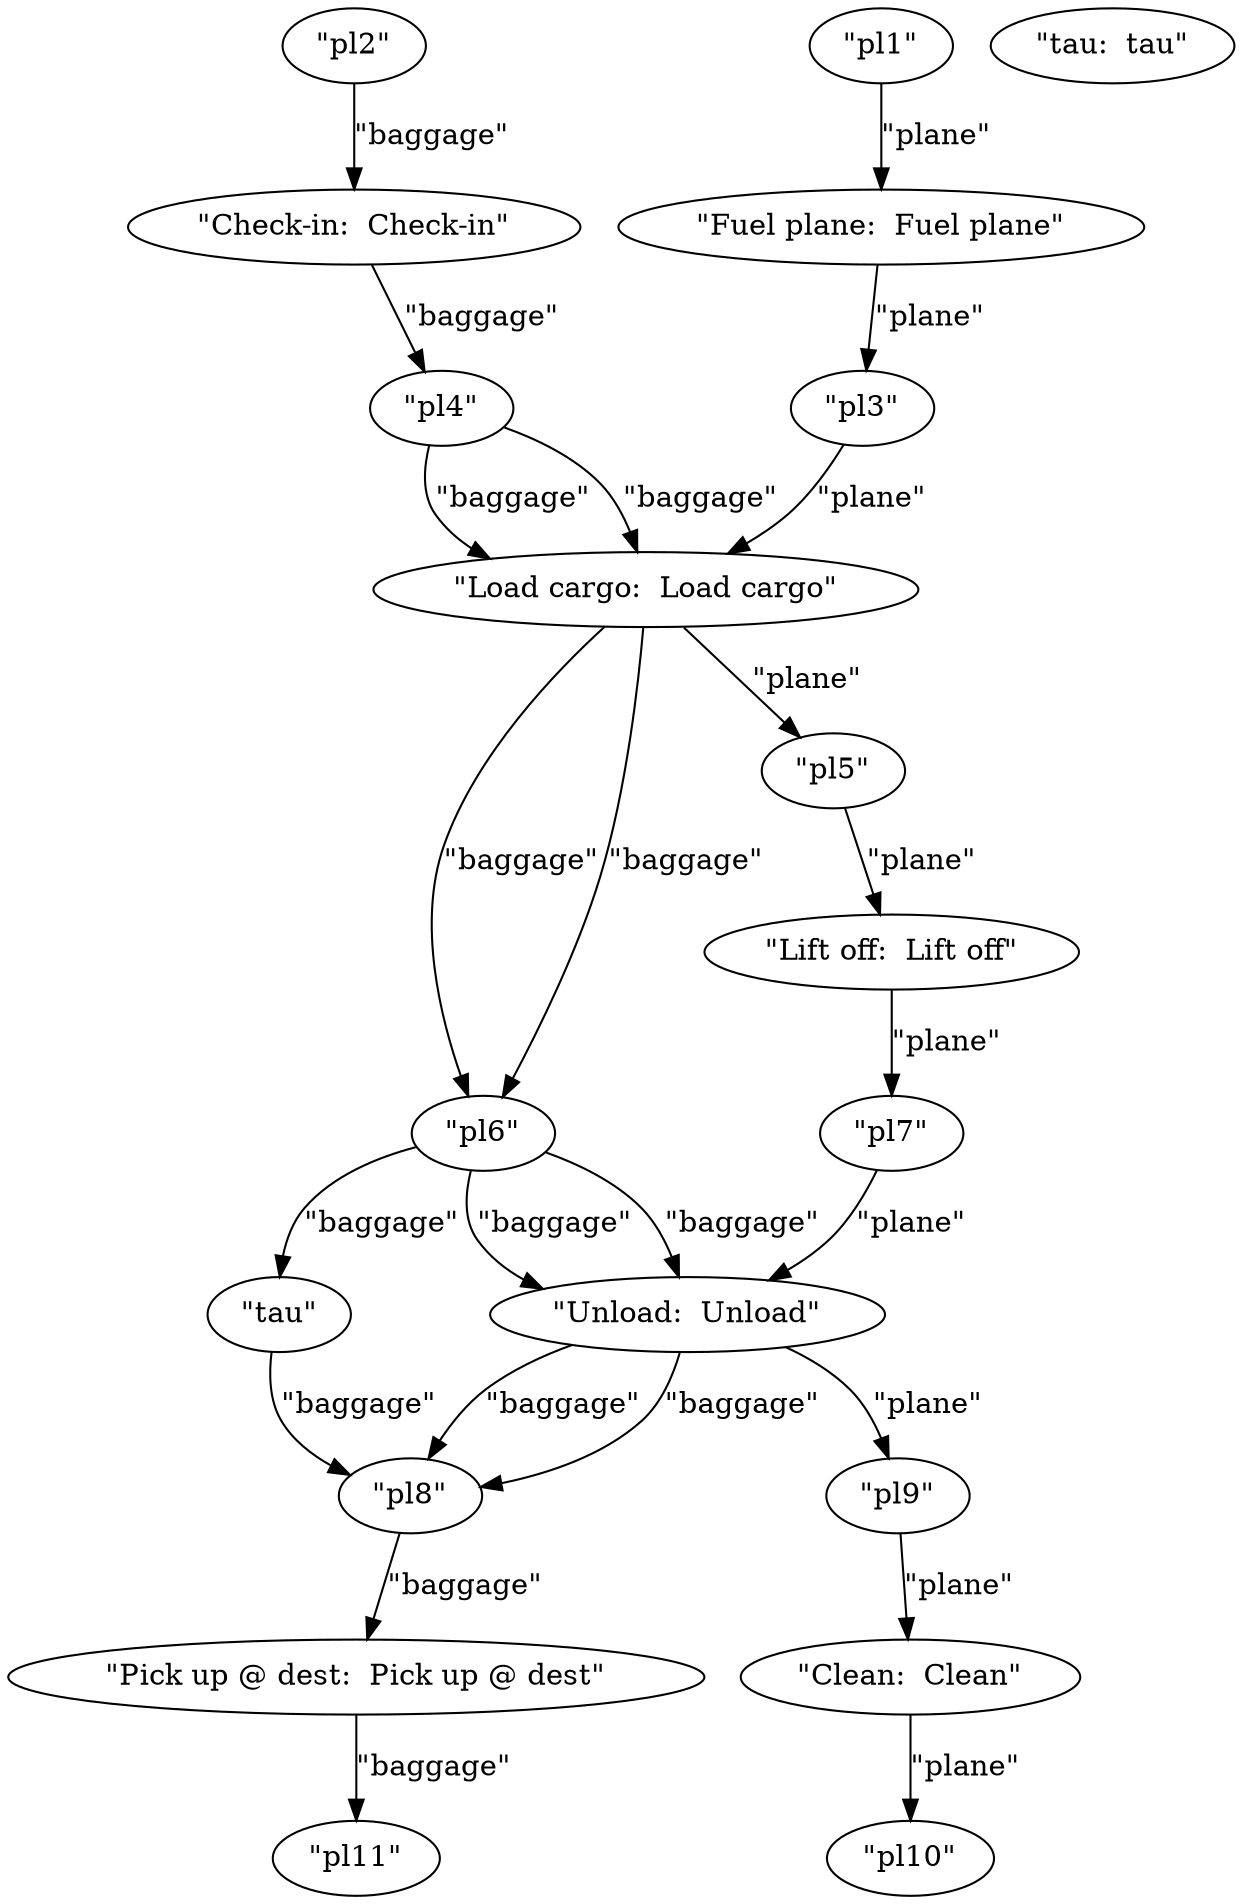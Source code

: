 digraph {
    0 [ label = "\"pl2\"" ]
    1 [ label = "\"pl9\"" ]
    2 [ label = "\"pl10\"" ]
    3 [ label = "\"pl11\"" ]
    4 [ label = "\"pl4\"" ]
    5 [ label = "\"pl3\"" ]
    6 [ label = "\"pl6\"" ]
    7 [ label = "\"pl8\"" ]
    8 [ label = "\"pl1\"" ]
    9 [ label = "\"pl5\"" ]
    10 [ label = "\"pl7\"" ]
    11 [ label = "\"Pick up @ dest:  Pick up @ dest\"" ]
    12 [ label = "\"Check-in:  Check-in\"" ]
    13 [ label = "\"Clean:  Clean\"" ]
    14 [ label = "\"tau:  tau\"" ]
    15 [ label = "\"Fuel plane:  Fuel plane\"" ]
    16 [ label = "\"Unload:  Unload\"" ]
    17 [ label = "\"Load cargo:  Load cargo\"" ]
    18 [ label = "\"Lift off:  Lift off\"" ]
    19 [ label = "\"tau\"" ]
    8 -> 15 [ label = "\"plane\"" ]
    0 -> 12 [ label = "\"baggage\"" ]
    15 -> 5 [ label = "\"plane\"" ]
    12 -> 4 [ label = "\"baggage\"" ]
    5 -> 17 [ label = "\"plane\"" ]
    4 -> 17 [ label = "\"baggage\"" ]
    4 -> 17 [ label = "\"baggage\"" ]
    17 -> 9 [ label = "\"plane\"" ]
    17 -> 6 [ label = "\"baggage\"" ]
    17 -> 6 [ label = "\"baggage\"" ]
    6 -> 16 [ label = "\"baggage\"" ]
    6 -> 16 [ label = "\"baggage\"" ]
    9 -> 18 [ label = "\"plane\"" ]
    6 -> 19 [ label = "\"baggage\"" ]
    19 -> 7 [ label = "\"baggage\"" ]
    18 -> 10 [ label = "\"plane\"" ]
    10 -> 16 [ label = "\"plane\"" ]
    16 -> 7 [ label = "\"baggage\"" ]
    16 -> 7 [ label = "\"baggage\"" ]
    16 -> 1 [ label = "\"plane\"" ]
    7 -> 11 [ label = "\"baggage\"" ]
    1 -> 13 [ label = "\"plane\"" ]
    13 -> 2 [ label = "\"plane\"" ]
    11 -> 3 [ label = "\"baggage\"" ]
}
